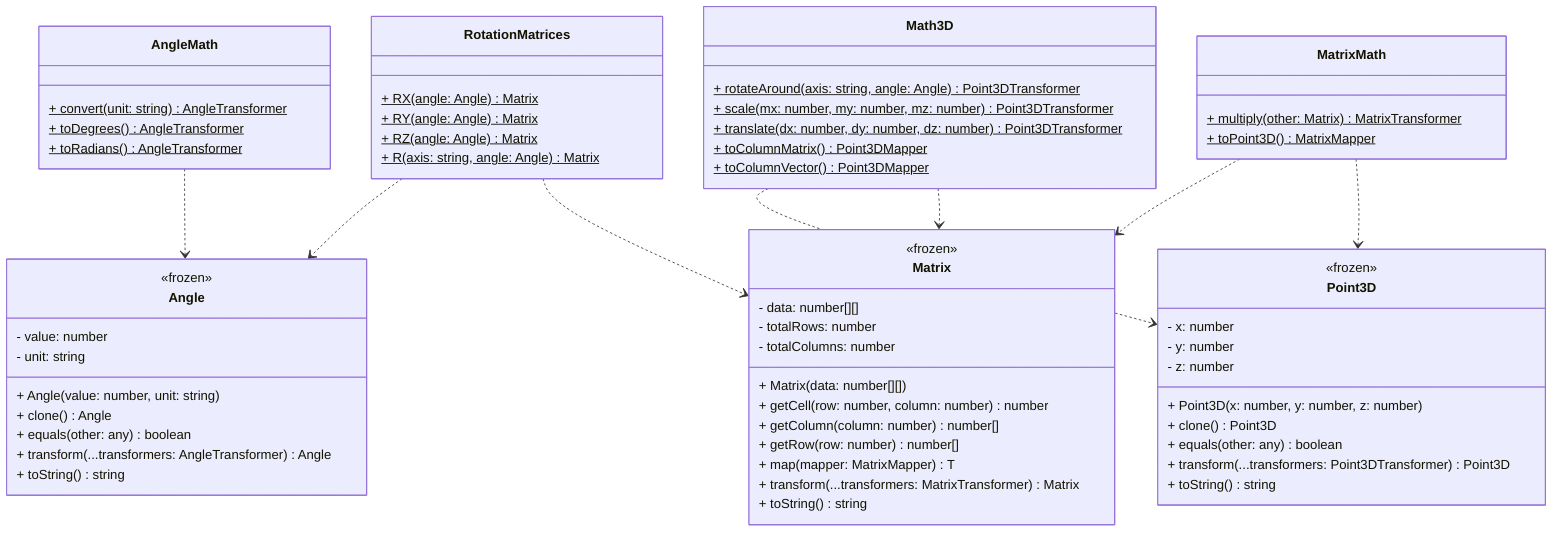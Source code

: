 classDiagram

    class Angle {
        <<frozen>>
        - value: number
        - unit: string
        + Angle(value: number, unit: string)
        + clone() Angle
        + equals(other: any) boolean
        + transform(...transformers: AngleTransformer) Angle
        + toString() string
    }

    class Matrix {
        <<frozen>>
        - data: number[][]
        - totalRows: number
        - totalColumns: number
        + Matrix(data: number[][])
        + getCell(row: number, column: number) number
        + getColumn(column: number) number[]
        + getRow(row: number) number[]
        + map(mapper: MatrixMapper) T
        + transform(...transformers: MatrixTransformer) Matrix
        + toString() string
    }

    class Point3D {
        <<frozen>>
        - x: number
        - y: number
        - z: number
        + Point3D(x: number, y: number, z: number)
        + clone() Point3D
        + equals(other: any) boolean
        + transform(...transformers: Point3DTransformer) Point3D
        + toString() string
    }

    class AngleMath {
        + convert(unit: string)$ AngleTransformer
        + toDegrees()$ AngleTransformer
        + toRadians()$ AngleTransformer
    }

    class Math3D {
        + rotateAround(axis: string, angle: Angle)$ Point3DTransformer
        + scale(mx: number, my: number, mz: number)$ Point3DTransformer
        + translate(dx: number, dy: number, dz: number)$ Point3DTransformer
        + toColumnMatrix()$ Point3DMapper<Matrix>
        + toColumnVector()$ Point3DMapper<number[][]>
    }

    class MatrixMath {
        + multiply(other: Matrix)$ MatrixTransformer
        + toPoint3D()$ MatrixMapper<Point3D>
    }

    class RotationMatrices {
        + RX(angle: Angle)$ Matrix
        + RY(angle: Angle)$ Matrix
        + RZ(angle: Angle)$ Matrix
        + R(axis: string, angle: Angle)$ Matrix
    }

%% Relationships
    AngleMath ..> Angle
    Math3D ..> Point3D
    Math3D ..> Matrix
    MatrixMath ..> Matrix
    MatrixMath ..> Point3D
    RotationMatrices ..> Angle
    RotationMatrices ..> Matrix